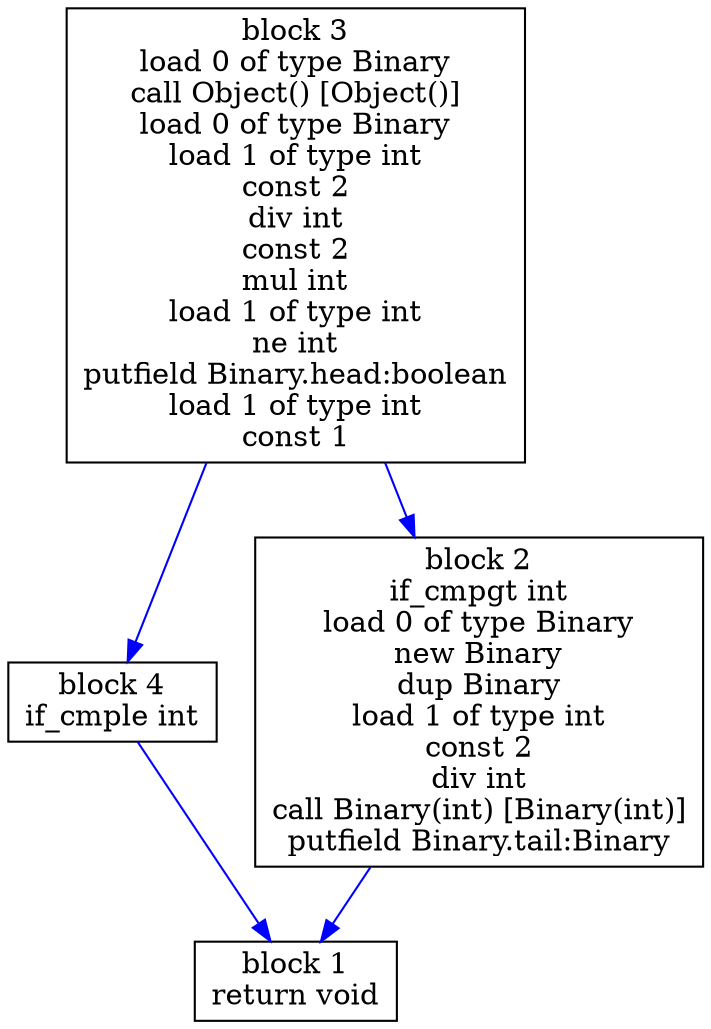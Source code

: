 digraph "Binary(int)" {
size = "11,7.5";
codeblock_3 [ shape = box, label = "block 3\nload 0 of type Binary\ncall Object() [Object()]\nload 0 of type Binary\nload 1 of type int\nconst 2\ndiv int\nconst 2\nmul int\nload 1 of type int\nne int\nputfield Binary.head:boolean\nload 1 of type int\nconst 1"];
codeblock_4 [ shape = box, label = "block 4\nif_cmple int"];
codeblock_1 [ shape = box, label = "block 1\nreturn void"];
codeblock_4->codeblock_1 [color = blue label = "" fontsize = 8]
codeblock_3->codeblock_4 [color = blue label = "" fontsize = 8]
codeblock_2 [ shape = box, label = "block 2\nif_cmpgt int\nload 0 of type Binary\nnew Binary\ndup Binary\nload 1 of type int\nconst 2\ndiv int\ncall Binary(int) [Binary(int)]\nputfield Binary.tail:Binary"];
codeblock_2->codeblock_1 [color = blue label = "" fontsize = 8]
codeblock_3->codeblock_2 [color = blue label = "" fontsize = 8]
}